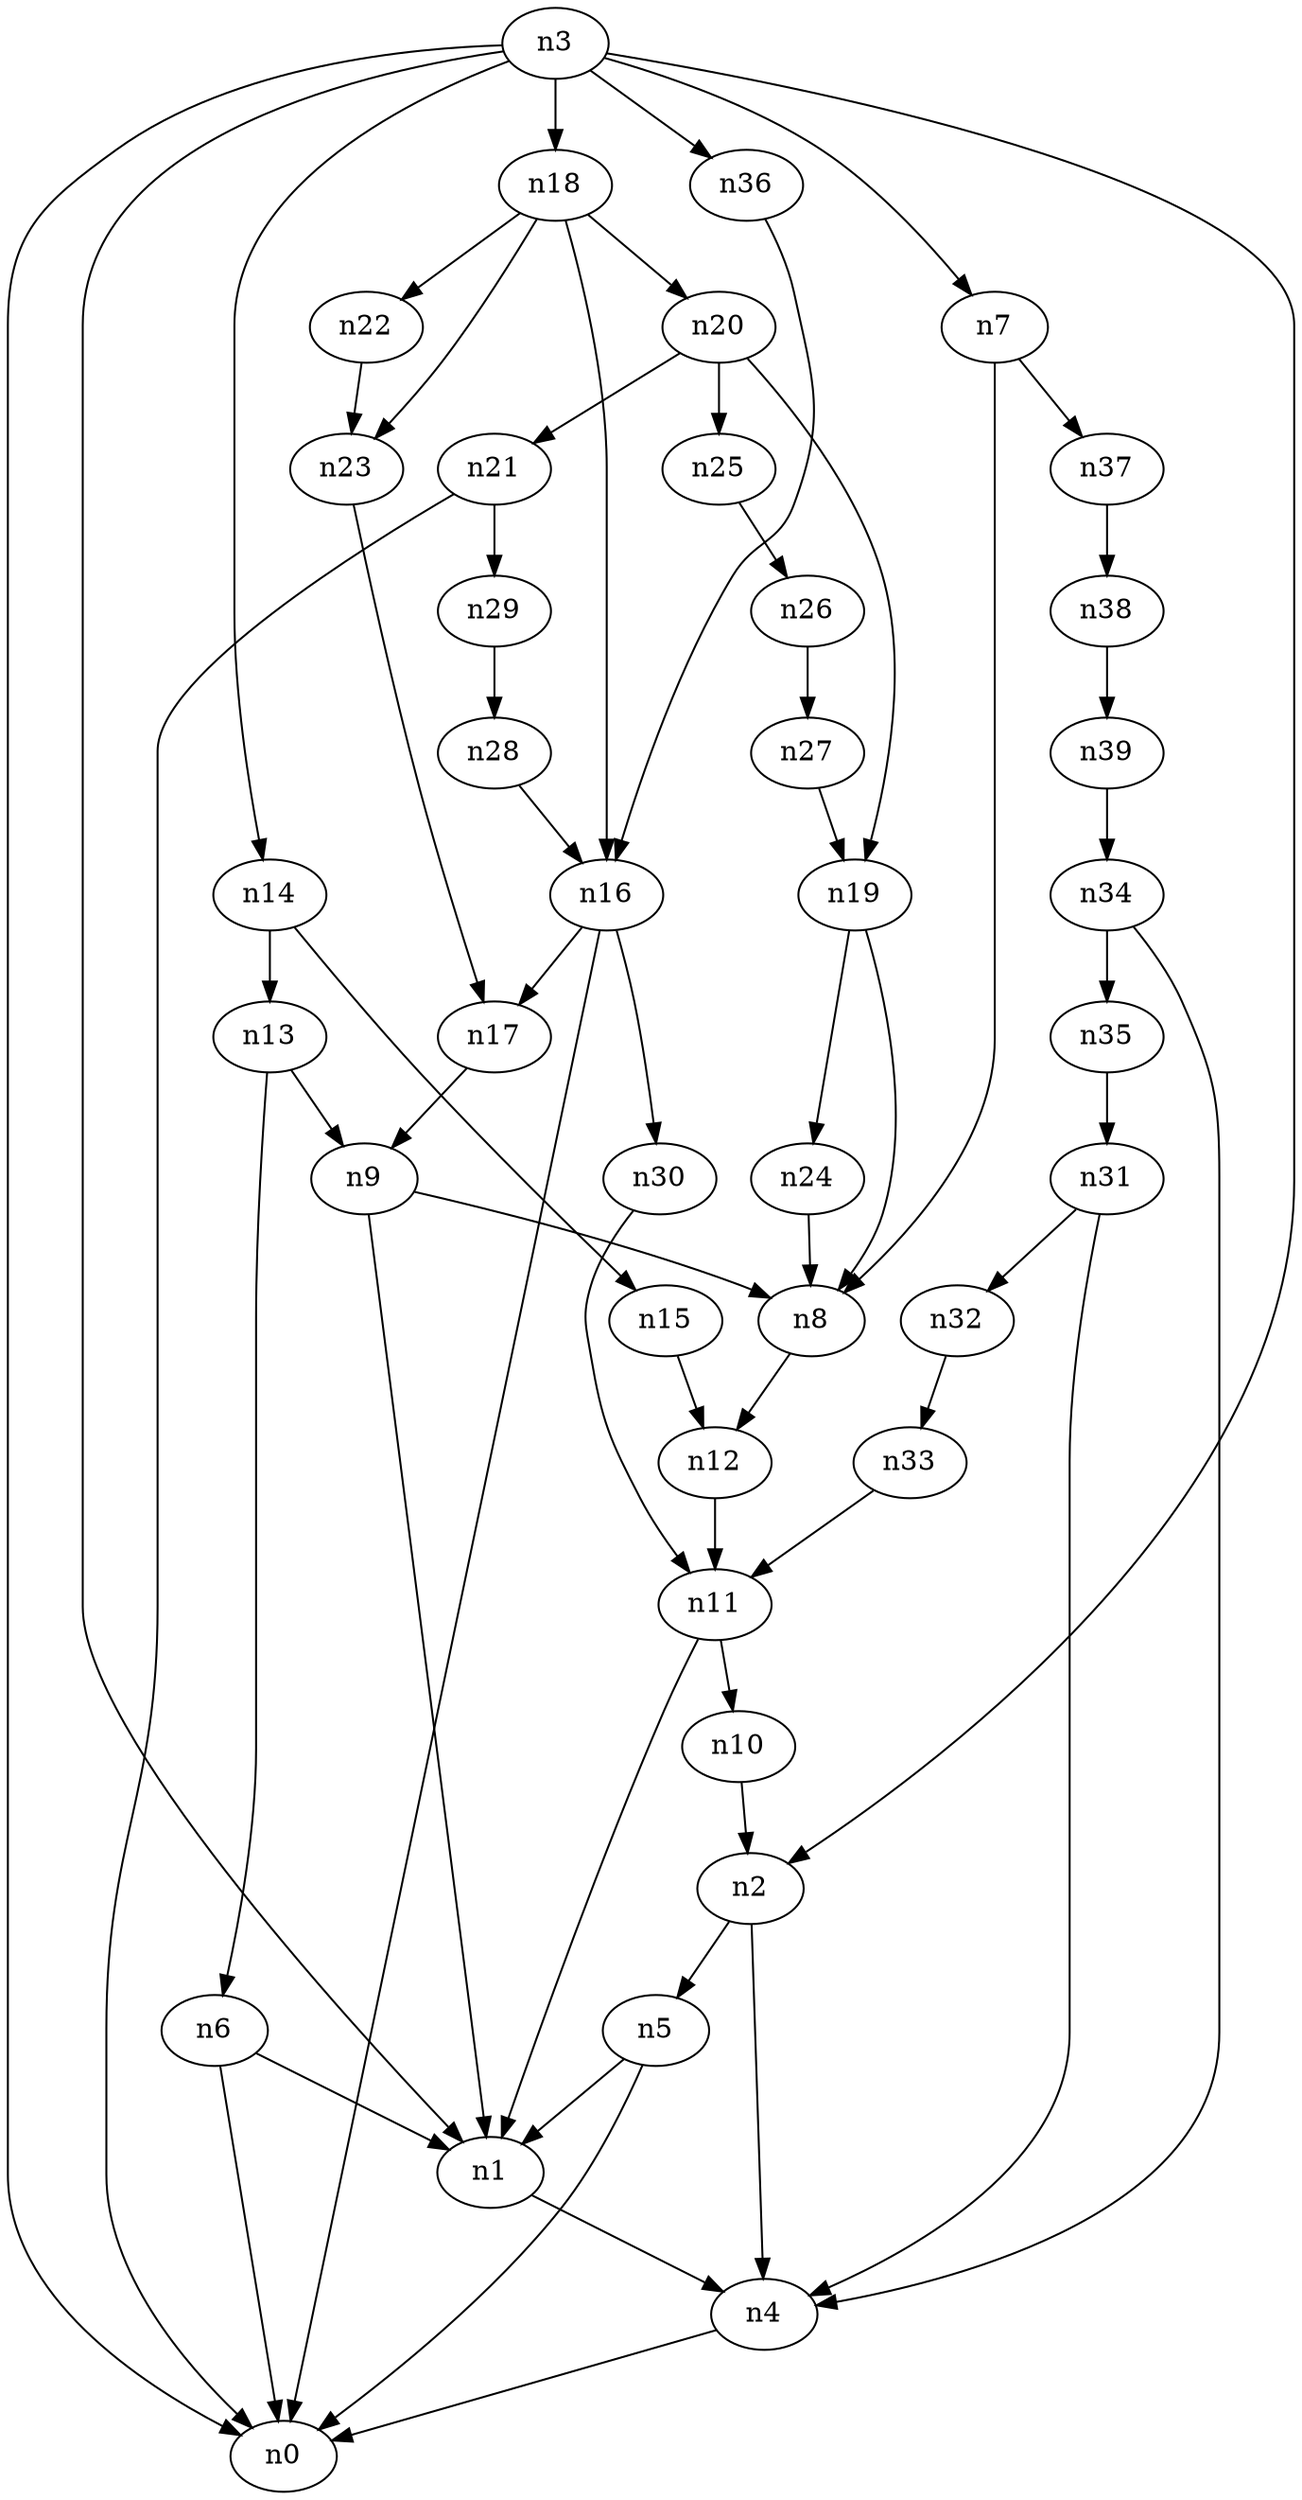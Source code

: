 digraph G {
	n1 -> n4	 [_graphml_id=e4];
	n2 -> n4	 [_graphml_id=e7];
	n2 -> n5	 [_graphml_id=e8];
	n3 -> n0	 [_graphml_id=e0];
	n3 -> n1	 [_graphml_id=e3];
	n3 -> n2	 [_graphml_id=e6];
	n3 -> n7	 [_graphml_id=e11];
	n3 -> n14	 [_graphml_id=e29];
	n3 -> n18	 [_graphml_id=e27];
	n3 -> n36	 [_graphml_id=e57];
	n4 -> n0	 [_graphml_id=e1];
	n5 -> n0	 [_graphml_id=e2];
	n5 -> n1	 [_graphml_id=e5];
	n6 -> n0	 [_graphml_id=e10];
	n6 -> n1	 [_graphml_id=e9];
	n7 -> n8	 [_graphml_id=e12];
	n7 -> n37	 [_graphml_id=e60];
	n8 -> n12	 [_graphml_id=e19];
	n9 -> n1	 [_graphml_id=e14];
	n9 -> n8	 [_graphml_id=e13];
	n10 -> n2	 [_graphml_id=e15];
	n11 -> n1	 [_graphml_id=e17];
	n11 -> n10	 [_graphml_id=e16];
	n12 -> n11	 [_graphml_id=e18];
	n13 -> n6	 [_graphml_id=e49];
	n13 -> n9	 [_graphml_id=e20];
	n14 -> n13	 [_graphml_id=e21];
	n14 -> n15	 [_graphml_id=e22];
	n15 -> n12	 [_graphml_id=e23];
	n16 -> n0	 [_graphml_id=e24];
	n16 -> n17	 [_graphml_id=e25];
	n16 -> n30	 [_graphml_id=e48];
	n17 -> n9	 [_graphml_id=e26];
	n18 -> n16	 [_graphml_id=e28];
	n18 -> n20	 [_graphml_id=e39];
	n18 -> n22	 [_graphml_id=e34];
	n18 -> n23	 [_graphml_id=e59];
	n19 -> n8	 [_graphml_id=e30];
	n19 -> n24	 [_graphml_id=e37];
	n20 -> n19	 [_graphml_id=e31];
	n20 -> n21	 [_graphml_id=e32];
	n20 -> n25	 [_graphml_id=e40];
	n21 -> n0	 [_graphml_id=e33];
	n21 -> n29	 [_graphml_id=e46];
	n22 -> n23	 [_graphml_id=e35];
	n23 -> n17	 [_graphml_id=e36];
	n24 -> n8	 [_graphml_id=e38];
	n25 -> n26	 [_graphml_id=e41];
	n26 -> n27	 [_graphml_id=e42];
	n27 -> n19	 [_graphml_id=e43];
	n28 -> n16	 [_graphml_id=e44];
	n29 -> n28	 [_graphml_id=e45];
	n30 -> n11	 [_graphml_id=e47];
	n31 -> n4	 [_graphml_id=e50];
	n31 -> n32	 [_graphml_id=e51];
	n32 -> n33	 [_graphml_id=e52];
	n33 -> n11	 [_graphml_id=e53];
	n34 -> n4	 [_graphml_id=e54];
	n34 -> n35	 [_graphml_id=e55];
	n35 -> n31	 [_graphml_id=e56];
	n36 -> n16	 [_graphml_id=e58];
	n37 -> n38	 [_graphml_id=e61];
	n38 -> n39	 [_graphml_id=e62];
	n39 -> n34	 [_graphml_id=e63];
}
